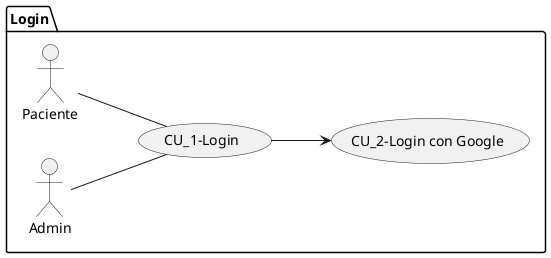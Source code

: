 @startuml
left to right direction
package Login {
    usecase "CU_1-Login" AS CU_1
    usecase "CU_2-Login con Google" AS CU_2

    actor Paciente AS PA
    actor Admin AS AD

    AD -- CU_1
    PA -- CU_1
    CU_1 --> CU_2
}
@enduml